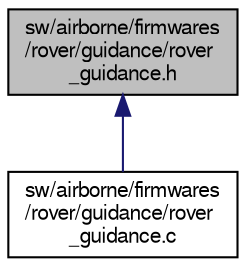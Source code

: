 digraph "sw/airborne/firmwares/rover/guidance/rover_guidance.h"
{
  edge [fontname="FreeSans",fontsize="10",labelfontname="FreeSans",labelfontsize="10"];
  node [fontname="FreeSans",fontsize="10",shape=record];
  Node1 [label="sw/airborne/firmwares\l/rover/guidance/rover\l_guidance.h",height=0.2,width=0.4,color="black", fillcolor="grey75", style="filled", fontcolor="black"];
  Node1 -> Node2 [dir="back",color="midnightblue",fontsize="10",style="solid",fontname="FreeSans"];
  Node2 [label="sw/airborne/firmwares\l/rover/guidance/rover\l_guidance.c",height=0.2,width=0.4,color="black", fillcolor="white", style="filled",URL="$rover__guidance_8c.html",tooltip="Basic guidance for rover. "];
}

